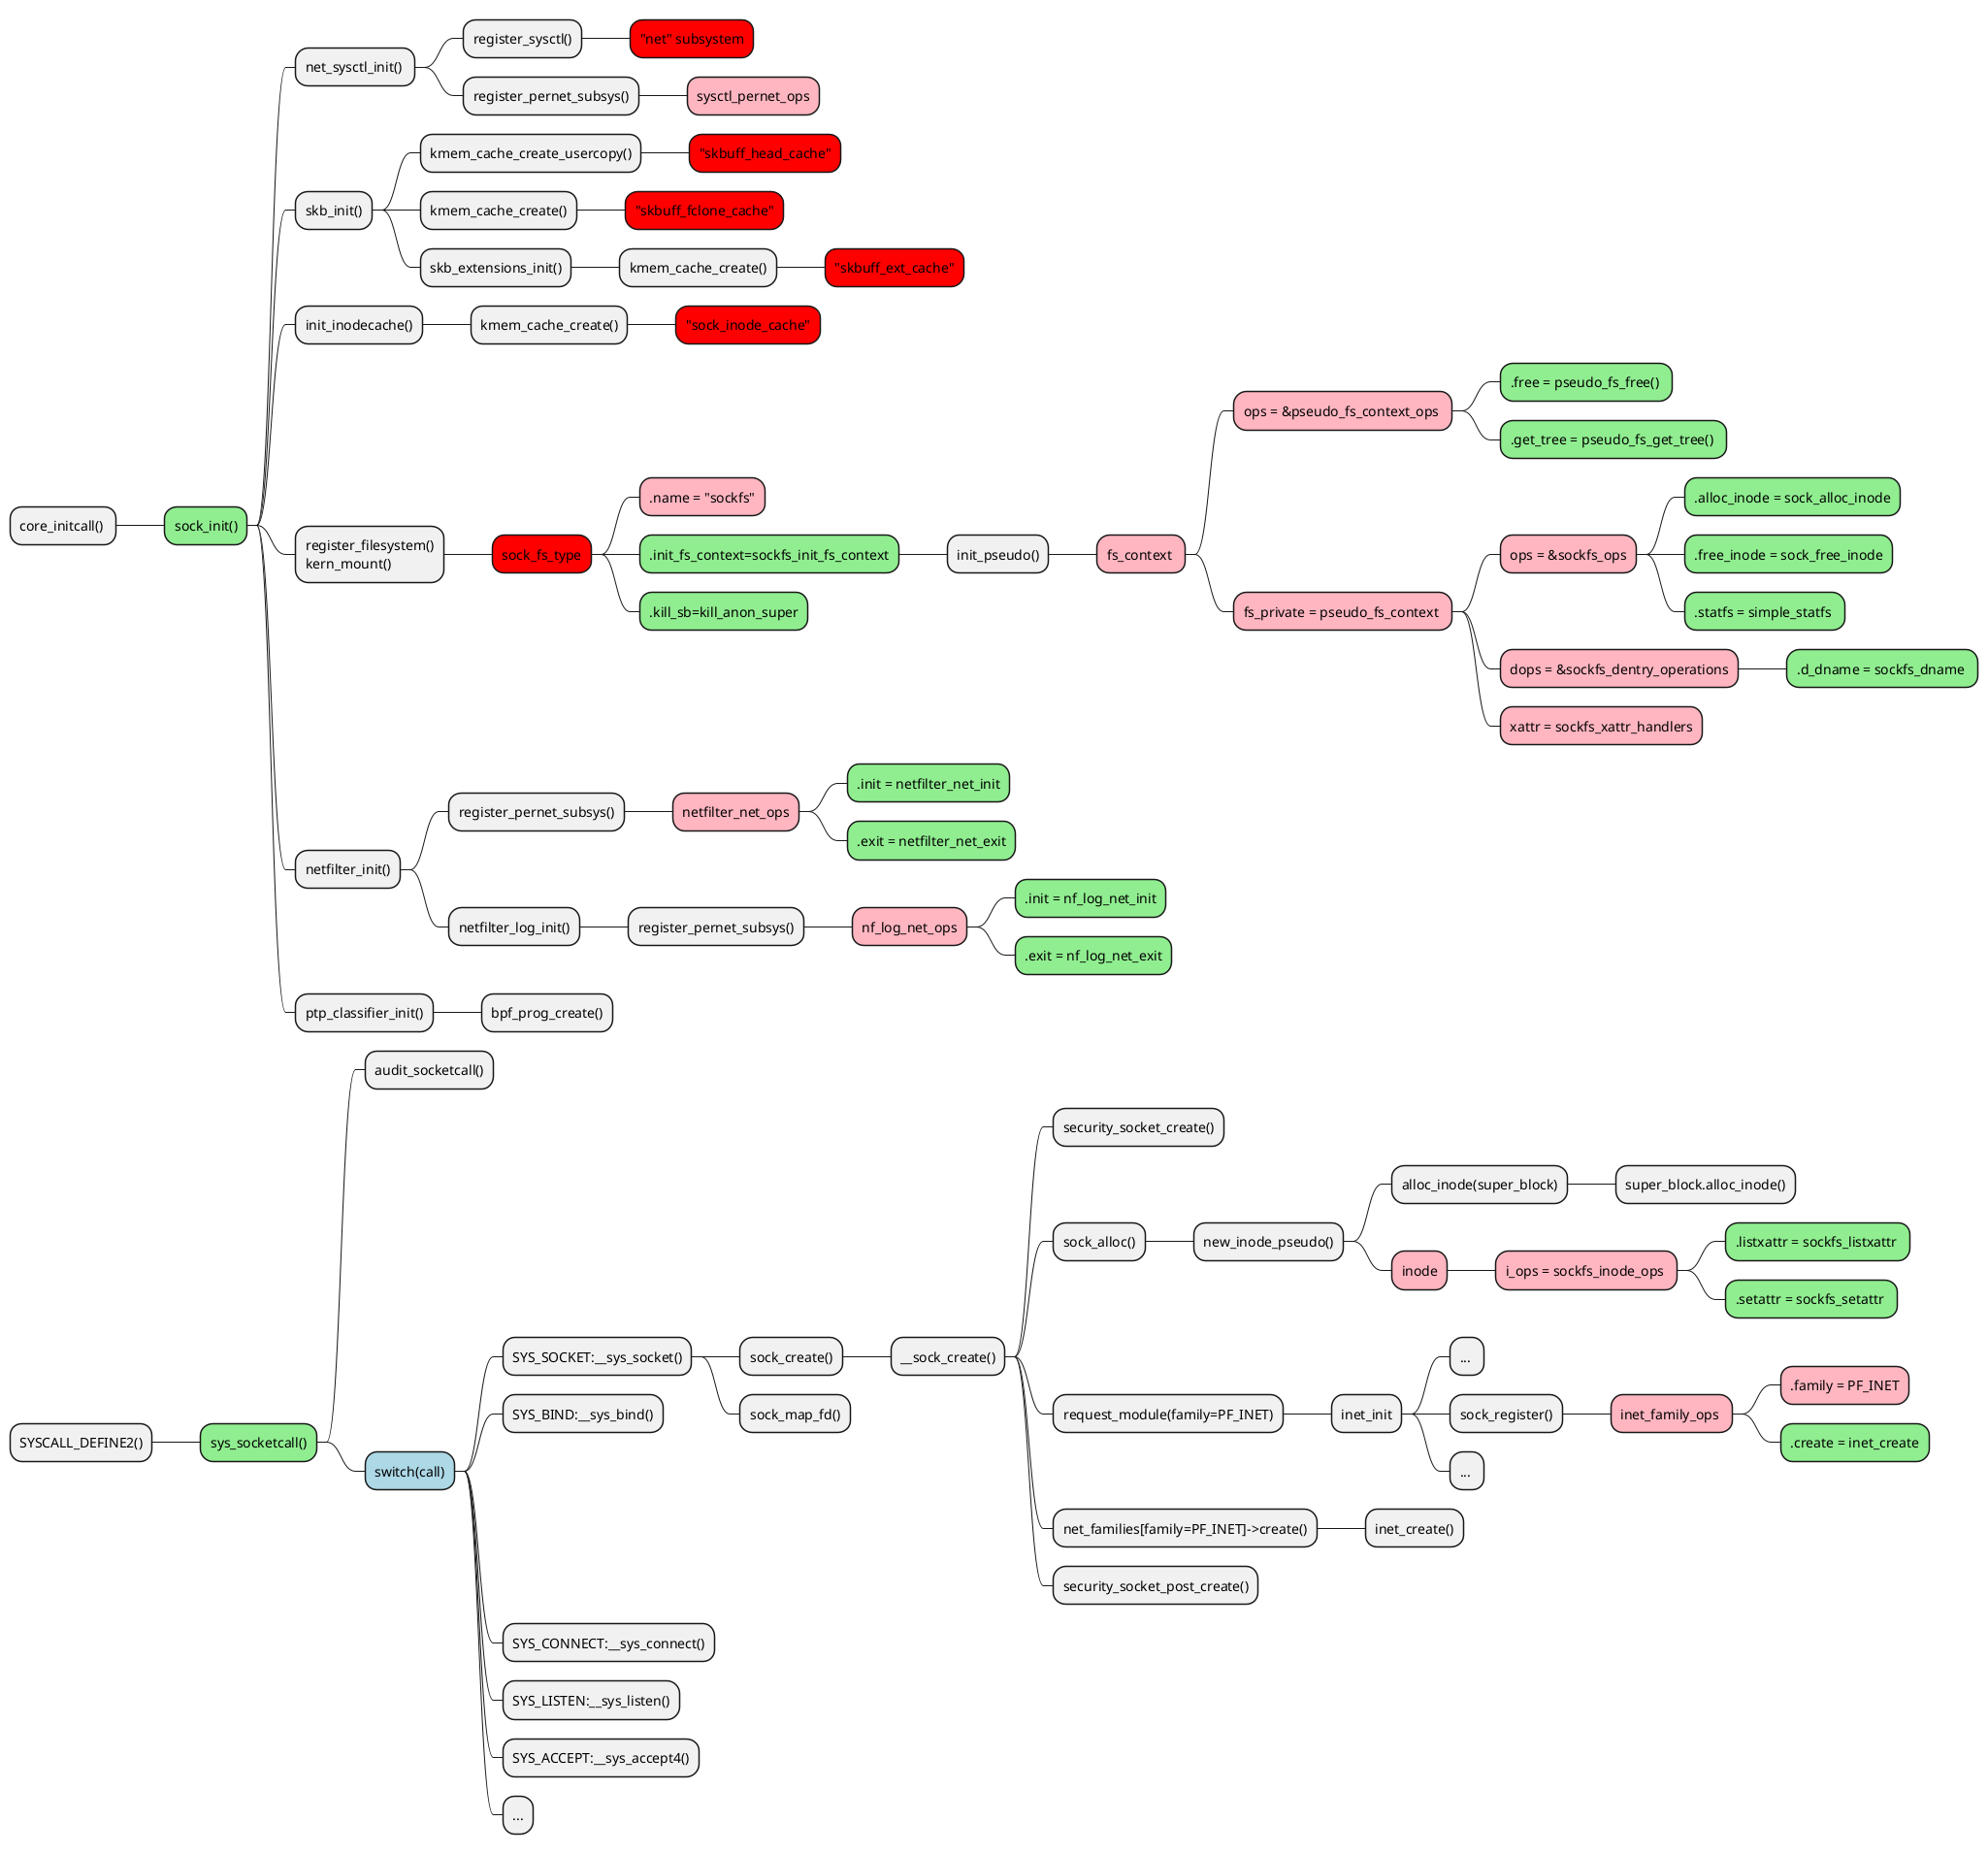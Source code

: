@startmindmap
* core_initcall() 
**[#lightgreen] sock_init()
*** net_sysctl_init() 
**** register_sysctl()
*****[#red] "net" subsystem
**** register_pernet_subsys()
*****[#lightpink] sysctl_pernet_ops
*** skb_init()
**** kmem_cache_create_usercopy()
*****[#red] "skbuff_head_cache"
**** kmem_cache_create()
*****[#red] "skbuff_fclone_cache"
**** skb_extensions_init()
***** kmem_cache_create()
******[#red] "skbuff_ext_cache"
*** init_inodecache()
**** kmem_cache_create()
*****[#red] "sock_inode_cache"
***:register_filesystem()
kern_mount();
****[#red] sock_fs_type
*****[#lightpink] .name = "sockfs"
*****[#lightgreen] .init_fs_context=sockfs_init_fs_context
****** init_pseudo()
*******[#lightpink] fs_context 
********[#lightpink] ops = &pseudo_fs_context_ops 
*********[#lightgreen] .free = pseudo_fs_free() 
*********[#lightgreen] .get_tree = pseudo_fs_get_tree() 
********[#lightpink] fs_private = pseudo_fs_context 
*********[#lightpink] ops = &sockfs_ops
**********[#lightgreen] .alloc_inode = sock_alloc_inode
**********[#lightgreen] .free_inode = sock_free_inode
**********[#lightgreen] .statfs = simple_statfs 
*********[#lightpink] dops = &sockfs_dentry_operations
**********[#lightgreen] .d_dname = sockfs_dname 
*********[#lightpink] xattr = sockfs_xattr_handlers
*****[#lightgreen] .kill_sb=kill_anon_super
*** netfilter_init()
**** register_pernet_subsys()
*****[#lightpink] netfilter_net_ops
******[#lightgreen] .init = netfilter_net_init
******[#lightgreen] .exit = netfilter_net_exit
**** netfilter_log_init()
***** register_pernet_subsys()
******[#lightpink] nf_log_net_ops
*******[#lightgreen] .init = nf_log_net_init
*******[#lightgreen] .exit = nf_log_net_exit
*** ptp_classifier_init()
**** bpf_prog_create()

* SYSCALL_DEFINE2()
**[#lightgreen] sys_socketcall()
*** audit_socketcall()
***[#lightblue] switch(call)
**** SYS_SOCKET:__sys_socket()
***** sock_create()
****** __sock_create()
******* security_socket_create()
******* sock_alloc()
******** new_inode_pseudo()
********* alloc_inode(super_block)
********** super_block.alloc_inode()
*********[#lightpink] inode
**********[#lightpink] i_ops = sockfs_inode_ops 
***********[#lightgreen] .listxattr = sockfs_listxattr 
***********[#lightgreen] .setattr = sockfs_setattr 
******* request_module(family=PF_INET)
******** inet_init
********* ... 
********* sock_register()
**********[#lightpink] inet_family_ops 
***********[#lightpink] .family = PF_INET
***********[#lightgreen] .create = inet_create
********* ... 
******* net_families[family=PF_INET]->create()
******** inet_create()
******* security_socket_post_create()
***** sock_map_fd()
**** SYS_BIND:__sys_bind()
**** SYS_CONNECT:__sys_connect()
**** SYS_LISTEN:__sys_listen()
**** SYS_ACCEPT:__sys_accept4()
**** ...

@endmidmap
